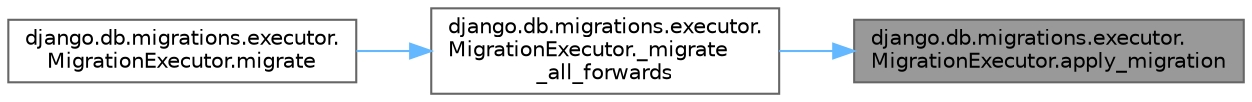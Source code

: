 digraph "django.db.migrations.executor.MigrationExecutor.apply_migration"
{
 // LATEX_PDF_SIZE
  bgcolor="transparent";
  edge [fontname=Helvetica,fontsize=10,labelfontname=Helvetica,labelfontsize=10];
  node [fontname=Helvetica,fontsize=10,shape=box,height=0.2,width=0.4];
  rankdir="RL";
  Node1 [id="Node000001",label="django.db.migrations.executor.\lMigrationExecutor.apply_migration",height=0.2,width=0.4,color="gray40", fillcolor="grey60", style="filled", fontcolor="black",tooltip=" "];
  Node1 -> Node2 [id="edge1_Node000001_Node000002",dir="back",color="steelblue1",style="solid",tooltip=" "];
  Node2 [id="Node000002",label="django.db.migrations.executor.\lMigrationExecutor._migrate\l_all_forwards",height=0.2,width=0.4,color="grey40", fillcolor="white", style="filled",URL="$classdjango_1_1db_1_1migrations_1_1executor_1_1_migration_executor.html#a6394e1f1c0780231233cfcf879892a9c",tooltip=" "];
  Node2 -> Node3 [id="edge2_Node000002_Node000003",dir="back",color="steelblue1",style="solid",tooltip=" "];
  Node3 [id="Node000003",label="django.db.migrations.executor.\lMigrationExecutor.migrate",height=0.2,width=0.4,color="grey40", fillcolor="white", style="filled",URL="$classdjango_1_1db_1_1migrations_1_1executor_1_1_migration_executor.html#a3d41c1ebde143043232873af2bef51a1",tooltip=" "];
}
